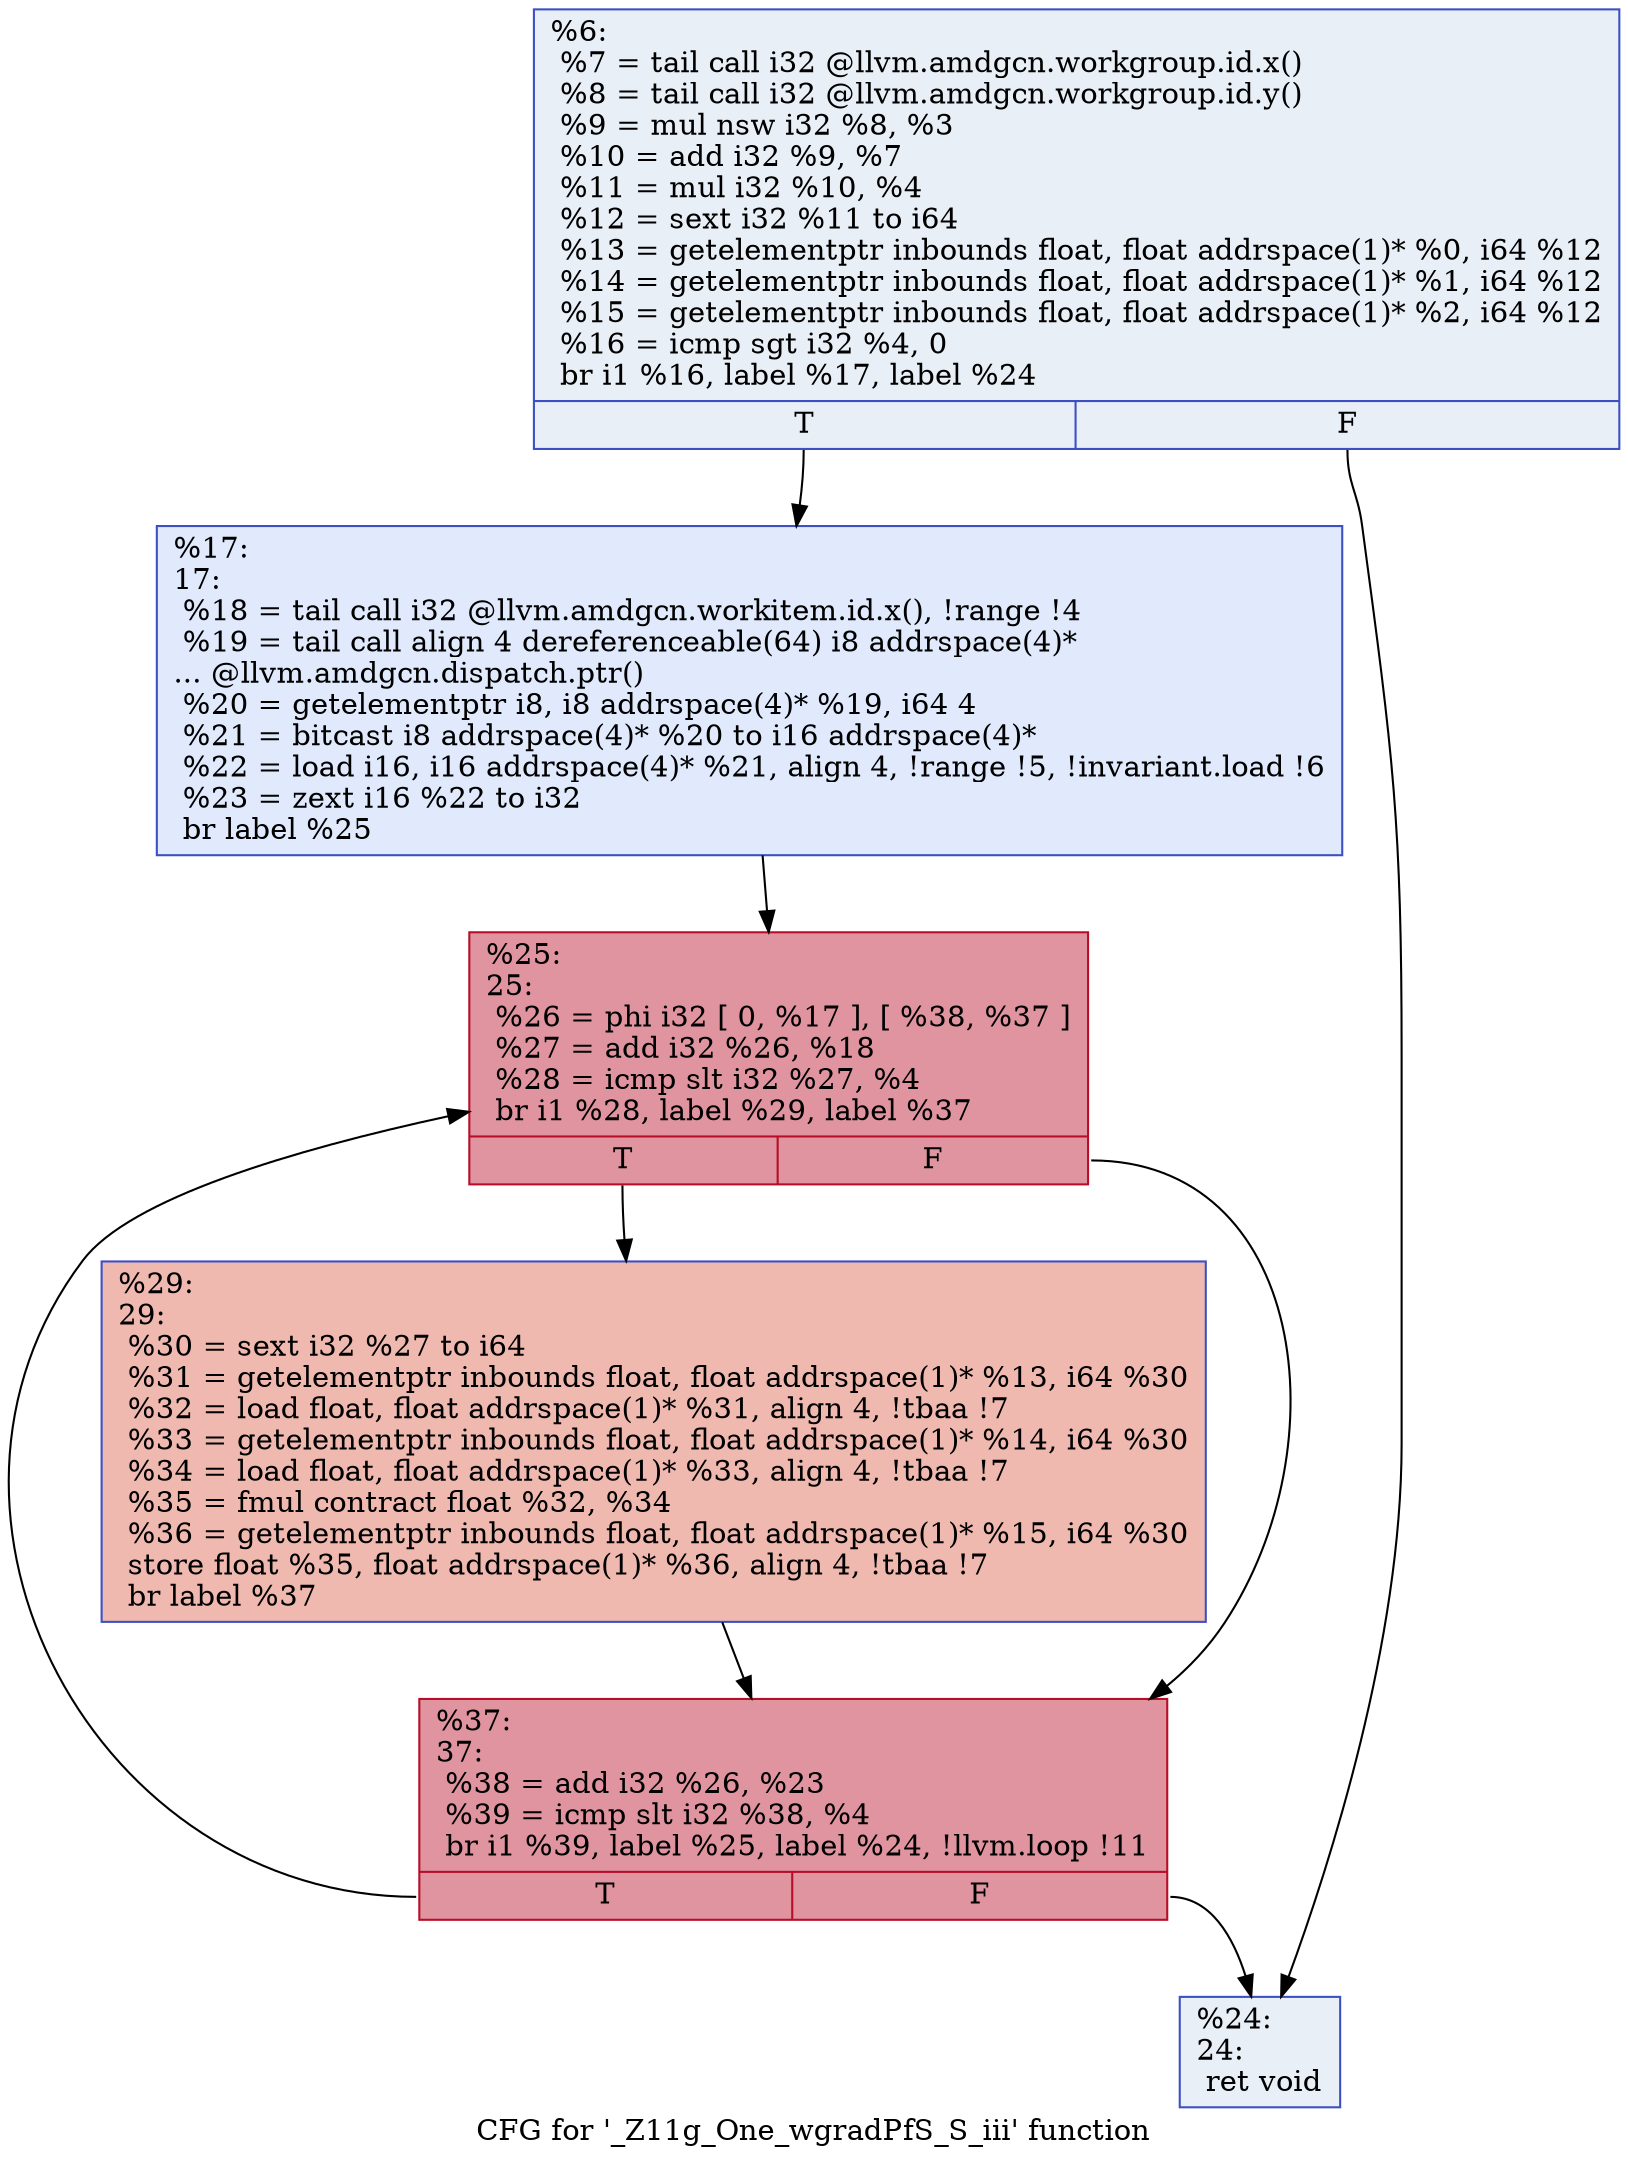 digraph "CFG for '_Z11g_One_wgradPfS_S_iii' function" {
	label="CFG for '_Z11g_One_wgradPfS_S_iii' function";

	Node0x52d0550 [shape=record,color="#3d50c3ff", style=filled, fillcolor="#cedaeb70",label="{%6:\l  %7 = tail call i32 @llvm.amdgcn.workgroup.id.x()\l  %8 = tail call i32 @llvm.amdgcn.workgroup.id.y()\l  %9 = mul nsw i32 %8, %3\l  %10 = add i32 %9, %7\l  %11 = mul i32 %10, %4\l  %12 = sext i32 %11 to i64\l  %13 = getelementptr inbounds float, float addrspace(1)* %0, i64 %12\l  %14 = getelementptr inbounds float, float addrspace(1)* %1, i64 %12\l  %15 = getelementptr inbounds float, float addrspace(1)* %2, i64 %12\l  %16 = icmp sgt i32 %4, 0\l  br i1 %16, label %17, label %24\l|{<s0>T|<s1>F}}"];
	Node0x52d0550:s0 -> Node0x52d0910;
	Node0x52d0550:s1 -> Node0x52d1550;
	Node0x52d0910 [shape=record,color="#3d50c3ff", style=filled, fillcolor="#b9d0f970",label="{%17:\l17:                                               \l  %18 = tail call i32 @llvm.amdgcn.workitem.id.x(), !range !4\l  %19 = tail call align 4 dereferenceable(64) i8 addrspace(4)*\l... @llvm.amdgcn.dispatch.ptr()\l  %20 = getelementptr i8, i8 addrspace(4)* %19, i64 4\l  %21 = bitcast i8 addrspace(4)* %20 to i16 addrspace(4)*\l  %22 = load i16, i16 addrspace(4)* %21, align 4, !range !5, !invariant.load !6\l  %23 = zext i16 %22 to i32\l  br label %25\l}"];
	Node0x52d0910 -> Node0x52d2b50;
	Node0x52d1550 [shape=record,color="#3d50c3ff", style=filled, fillcolor="#cedaeb70",label="{%24:\l24:                                               \l  ret void\l}"];
	Node0x52d2b50 [shape=record,color="#b70d28ff", style=filled, fillcolor="#b70d2870",label="{%25:\l25:                                               \l  %26 = phi i32 [ 0, %17 ], [ %38, %37 ]\l  %27 = add i32 %26, %18\l  %28 = icmp slt i32 %27, %4\l  br i1 %28, label %29, label %37\l|{<s0>T|<s1>F}}"];
	Node0x52d2b50:s0 -> Node0x52d2ec0;
	Node0x52d2b50:s1 -> Node0x52d2ca0;
	Node0x52d2ec0 [shape=record,color="#3d50c3ff", style=filled, fillcolor="#de614d70",label="{%29:\l29:                                               \l  %30 = sext i32 %27 to i64\l  %31 = getelementptr inbounds float, float addrspace(1)* %13, i64 %30\l  %32 = load float, float addrspace(1)* %31, align 4, !tbaa !7\l  %33 = getelementptr inbounds float, float addrspace(1)* %14, i64 %30\l  %34 = load float, float addrspace(1)* %33, align 4, !tbaa !7\l  %35 = fmul contract float %32, %34\l  %36 = getelementptr inbounds float, float addrspace(1)* %15, i64 %30\l  store float %35, float addrspace(1)* %36, align 4, !tbaa !7\l  br label %37\l}"];
	Node0x52d2ec0 -> Node0x52d2ca0;
	Node0x52d2ca0 [shape=record,color="#b70d28ff", style=filled, fillcolor="#b70d2870",label="{%37:\l37:                                               \l  %38 = add i32 %26, %23\l  %39 = icmp slt i32 %38, %4\l  br i1 %39, label %25, label %24, !llvm.loop !11\l|{<s0>T|<s1>F}}"];
	Node0x52d2ca0:s0 -> Node0x52d2b50;
	Node0x52d2ca0:s1 -> Node0x52d1550;
}
